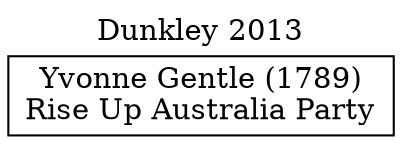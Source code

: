 // House preference flow
digraph "Yvonne Gentle (1789)_Dunkley_2013" {
	graph [label="Dunkley 2013" labelloc=t mclimit=10]
	node [shape=box]
	"Yvonne Gentle (1789)" [label="Yvonne Gentle (1789)
Rise Up Australia Party"]
}
